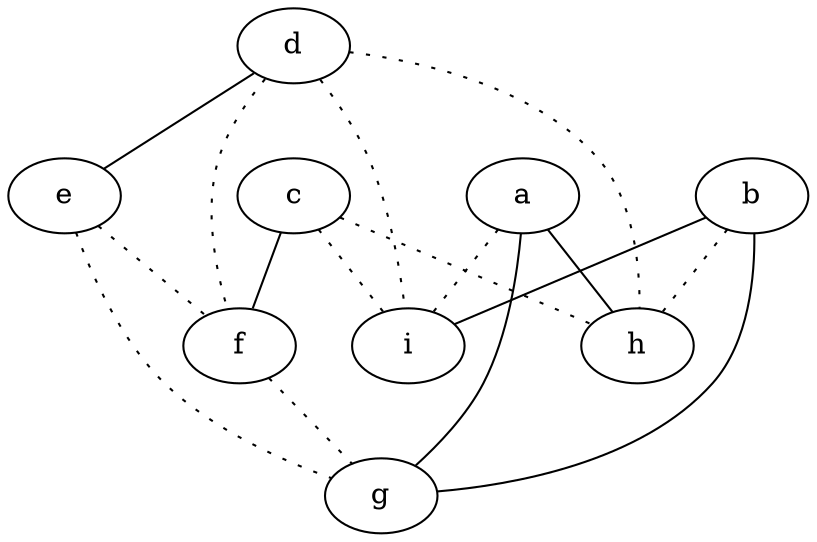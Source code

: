 graph {
a -- g;
a -- h;
a -- i [style=dotted];
b -- g;
b -- h [style=dotted];
b -- i;
c -- f;
c -- h [style=dotted];
c -- i [style=dotted];
d -- e;
d -- f [style=dotted];
d -- h [style=dotted];
d -- i [style=dotted];
e -- f [style=dotted];
e -- g [style=dotted];
f -- g [style=dotted];
}
